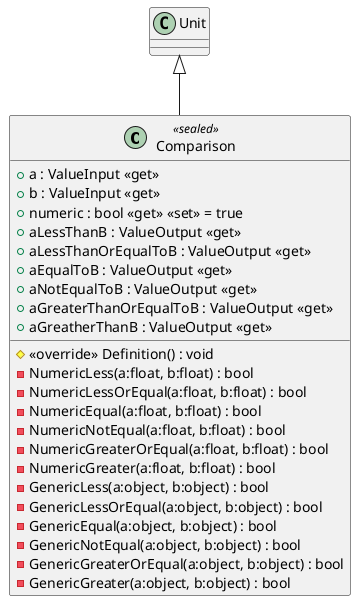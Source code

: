 @startuml
class Comparison <<sealed>> {
    + a : ValueInput <<get>>
    + b : ValueInput <<get>>
    + numeric : bool <<get>> <<set>> = true
    + aLessThanB : ValueOutput <<get>>
    + aLessThanOrEqualToB : ValueOutput <<get>>
    + aEqualToB : ValueOutput <<get>>
    + aNotEqualToB : ValueOutput <<get>>
    + aGreaterThanOrEqualToB : ValueOutput <<get>>
    + aGreatherThanB : ValueOutput <<get>>
    # <<override>> Definition() : void
    - NumericLess(a:float, b:float) : bool
    - NumericLessOrEqual(a:float, b:float) : bool
    - NumericEqual(a:float, b:float) : bool
    - NumericNotEqual(a:float, b:float) : bool
    - NumericGreaterOrEqual(a:float, b:float) : bool
    - NumericGreater(a:float, b:float) : bool
    - GenericLess(a:object, b:object) : bool
    - GenericLessOrEqual(a:object, b:object) : bool
    - GenericEqual(a:object, b:object) : bool
    - GenericNotEqual(a:object, b:object) : bool
    - GenericGreaterOrEqual(a:object, b:object) : bool
    - GenericGreater(a:object, b:object) : bool
}
Unit <|-- Comparison
@enduml
